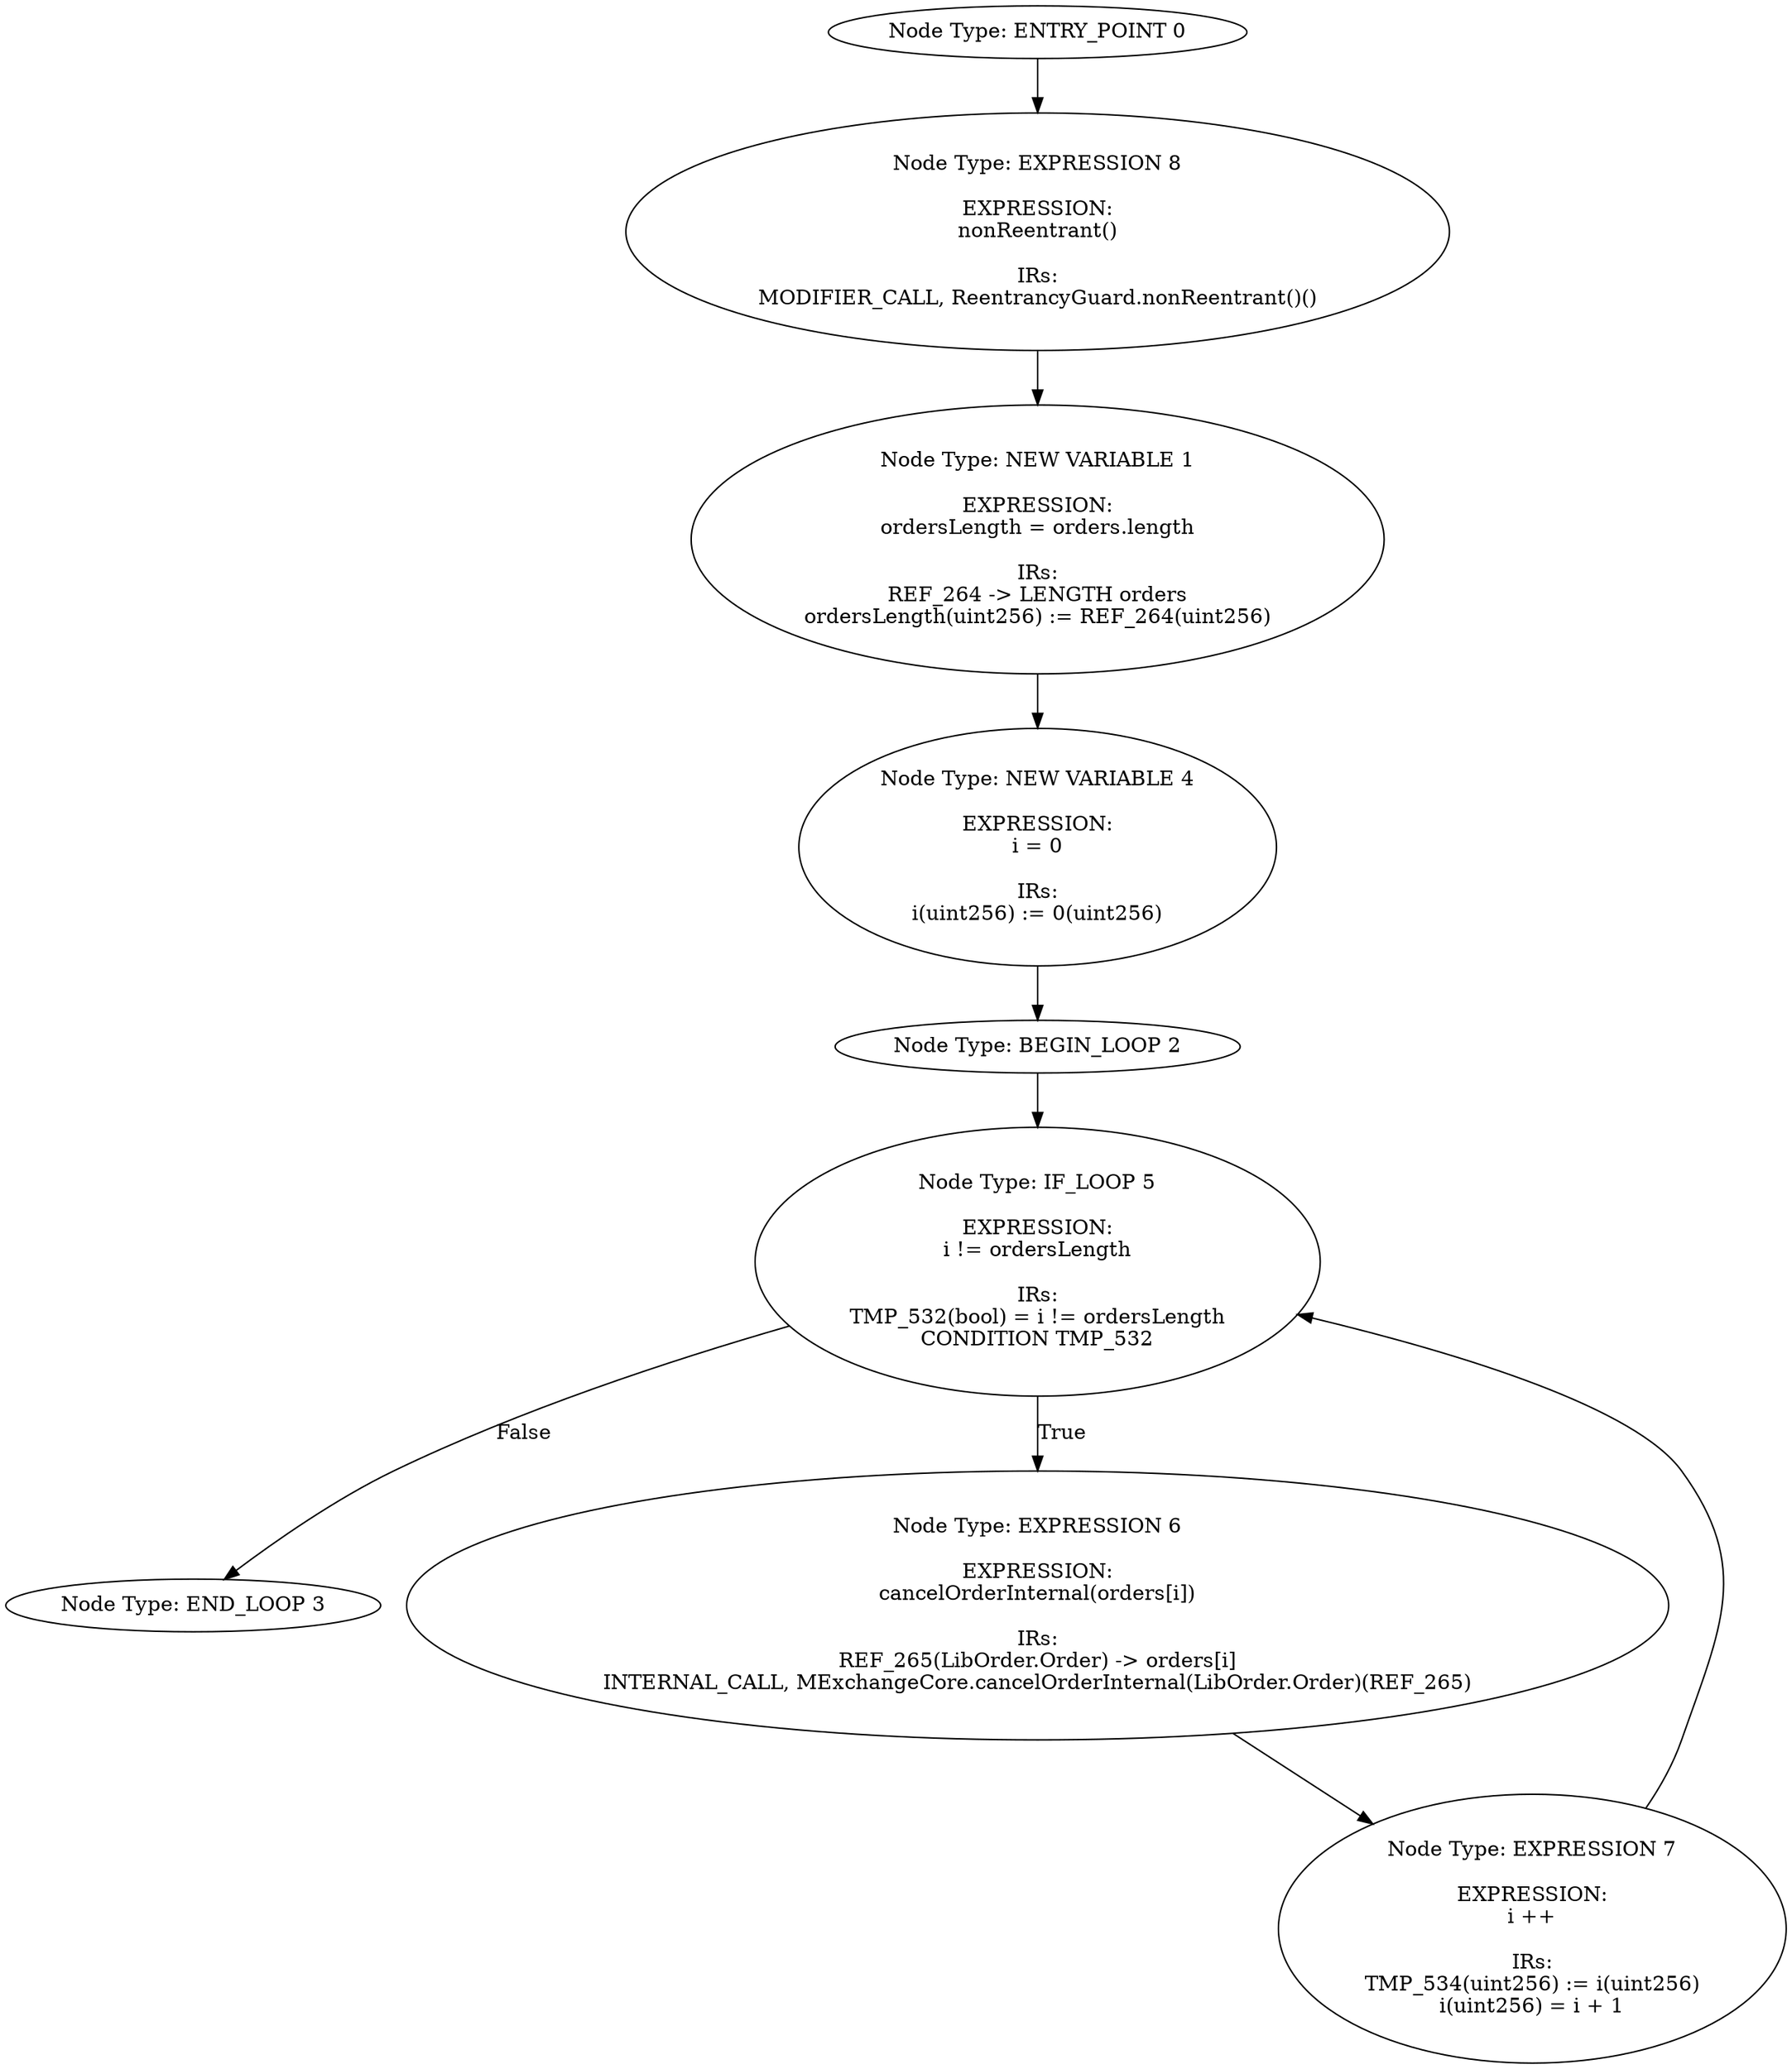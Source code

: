 digraph{
0[label="Node Type: ENTRY_POINT 0
"];
0->8;
1[label="Node Type: NEW VARIABLE 1

EXPRESSION:
ordersLength = orders.length

IRs:
REF_264 -> LENGTH orders
ordersLength(uint256) := REF_264(uint256)"];
1->4;
2[label="Node Type: BEGIN_LOOP 2
"];
2->5;
3[label="Node Type: END_LOOP 3
"];
4[label="Node Type: NEW VARIABLE 4

EXPRESSION:
i = 0

IRs:
i(uint256) := 0(uint256)"];
4->2;
5[label="Node Type: IF_LOOP 5

EXPRESSION:
i != ordersLength

IRs:
TMP_532(bool) = i != ordersLength
CONDITION TMP_532"];
5->6[label="True"];
5->3[label="False"];
6[label="Node Type: EXPRESSION 6

EXPRESSION:
cancelOrderInternal(orders[i])

IRs:
REF_265(LibOrder.Order) -> orders[i]
INTERNAL_CALL, MExchangeCore.cancelOrderInternal(LibOrder.Order)(REF_265)"];
6->7;
7[label="Node Type: EXPRESSION 7

EXPRESSION:
i ++

IRs:
TMP_534(uint256) := i(uint256)
i(uint256) = i + 1"];
7->5;
8[label="Node Type: EXPRESSION 8

EXPRESSION:
nonReentrant()

IRs:
MODIFIER_CALL, ReentrancyGuard.nonReentrant()()"];
8->1;
}
